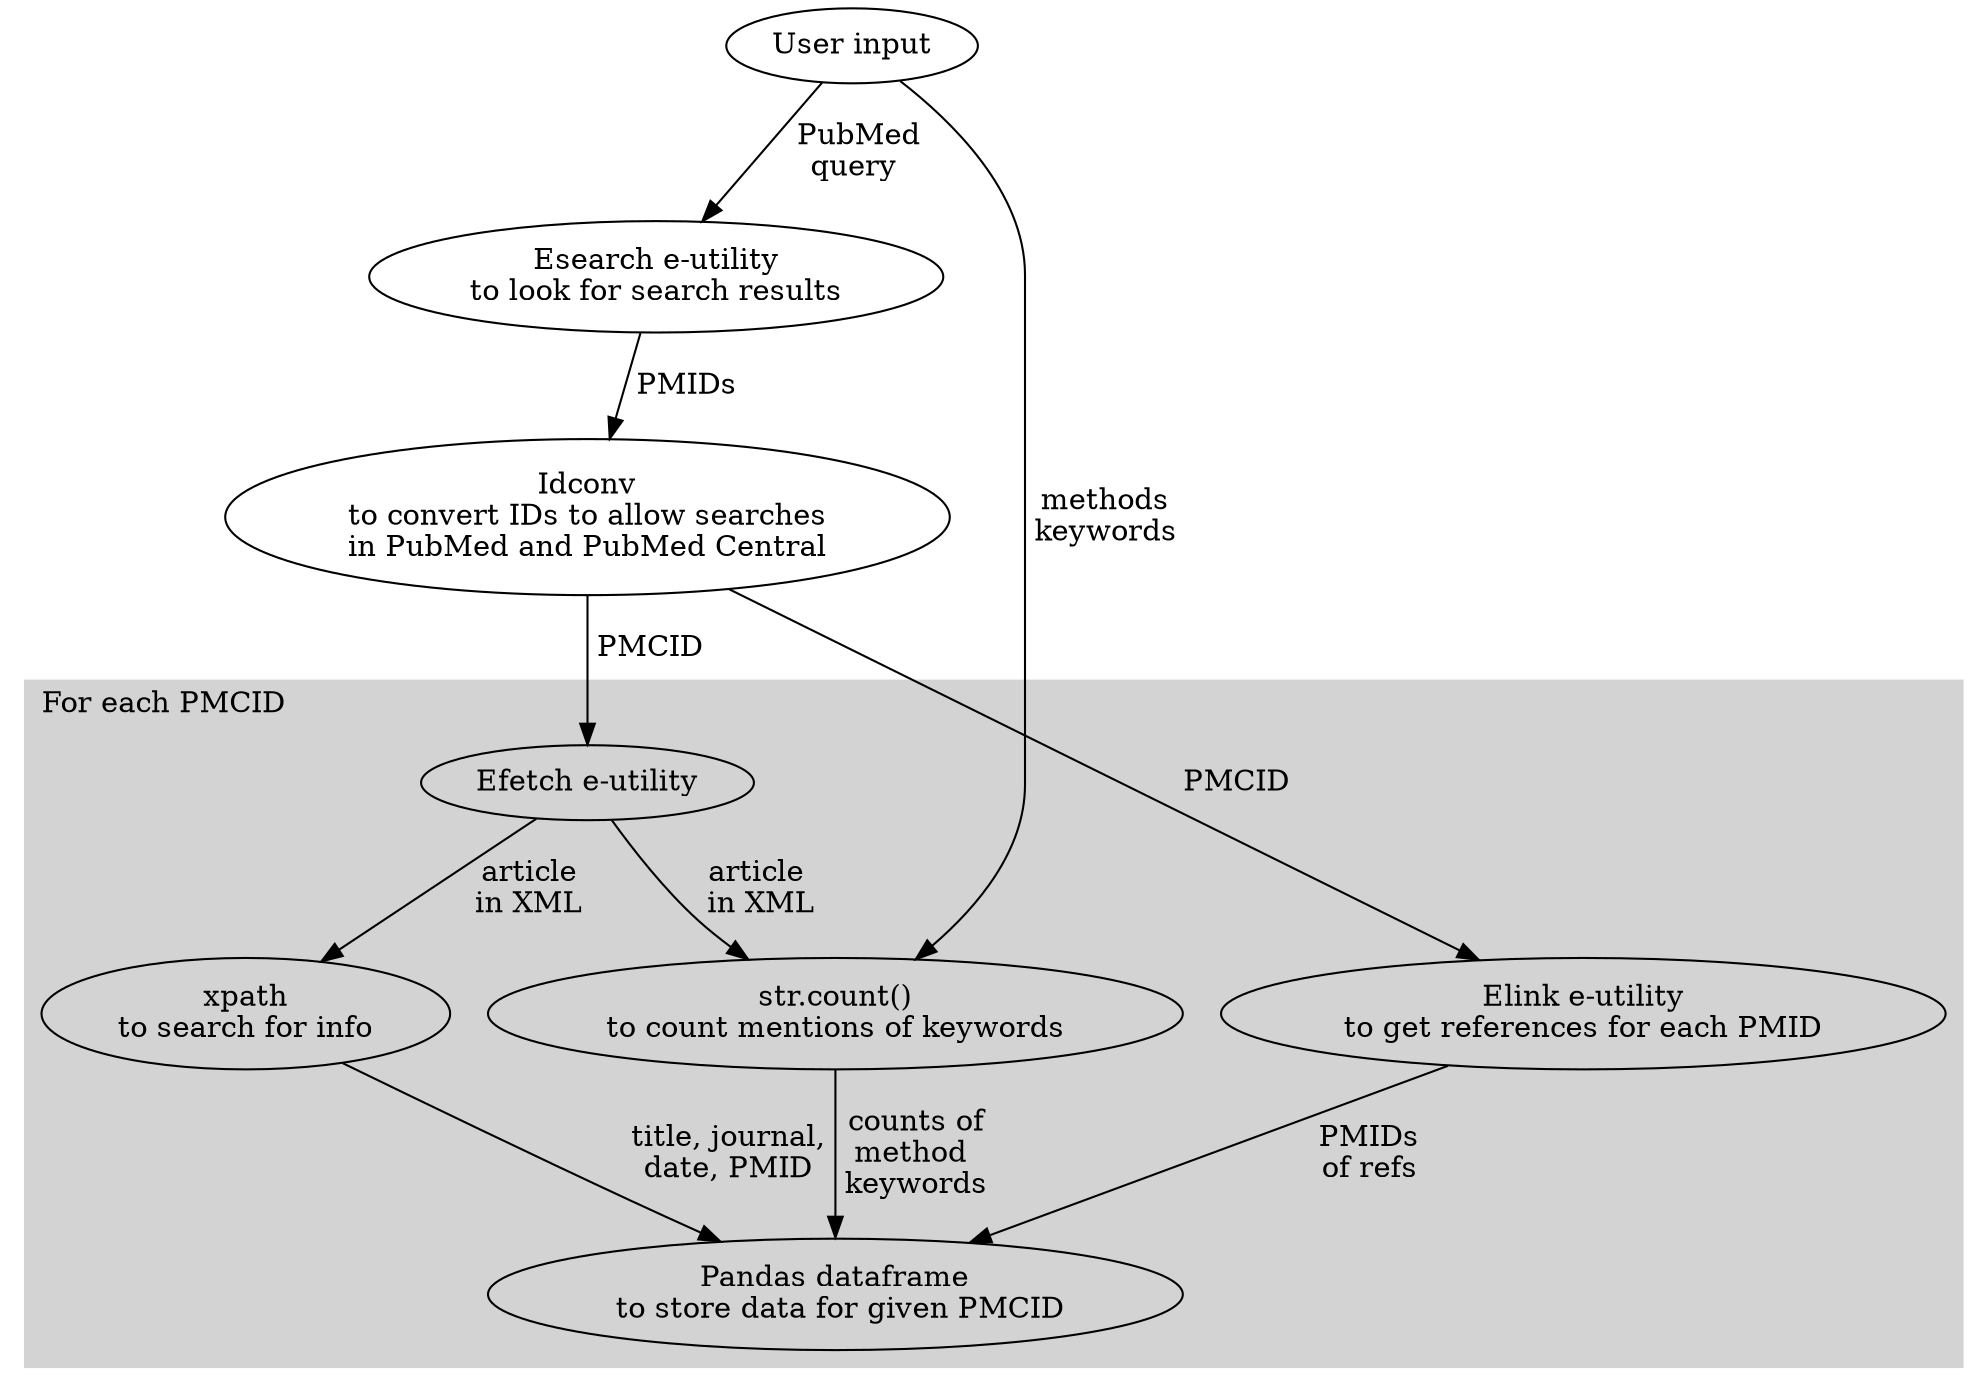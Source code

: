 // Pipeline
digraph {
	input [label="User input"]
	esearch [label="Esearch e-utility
to look for search results"]
	idconv [label="Idconv
to convert IDs to allow searches
in PubMed and PubMed Central"]
	efetch [label="Efetch e-utility"]
	search [label="xpath
to search for info"]
	count [label="str.count()
to count mentions of keywords"]
	elink [label="Elink e-utility
to get references for each PMID"]
	store [label="Pandas dataframe
 to store data for given PMCID"]
	input -> esearch [label=" PubMed
query"]
	esearch -> idconv [label=" PMIDs"]
	idconv -> efetch [label=" PMCID"]
	input -> count [label=" methods
 keywords"]
	idconv -> elink [label=PMCID]
	subgraph cluster_0 {
		color=lightgrey style=filled
		efetch -> search [label="article
in XML"]
		search -> store [label="title, journal,
date, PMID"]
		efetch -> count [label="article
 in XML"]
		count -> store [label=" counts of
method
 keywords"]
		elink -> store [label="PMIDs
of refs"]
		label="For each PMCID" labeljust=l
	}
}
